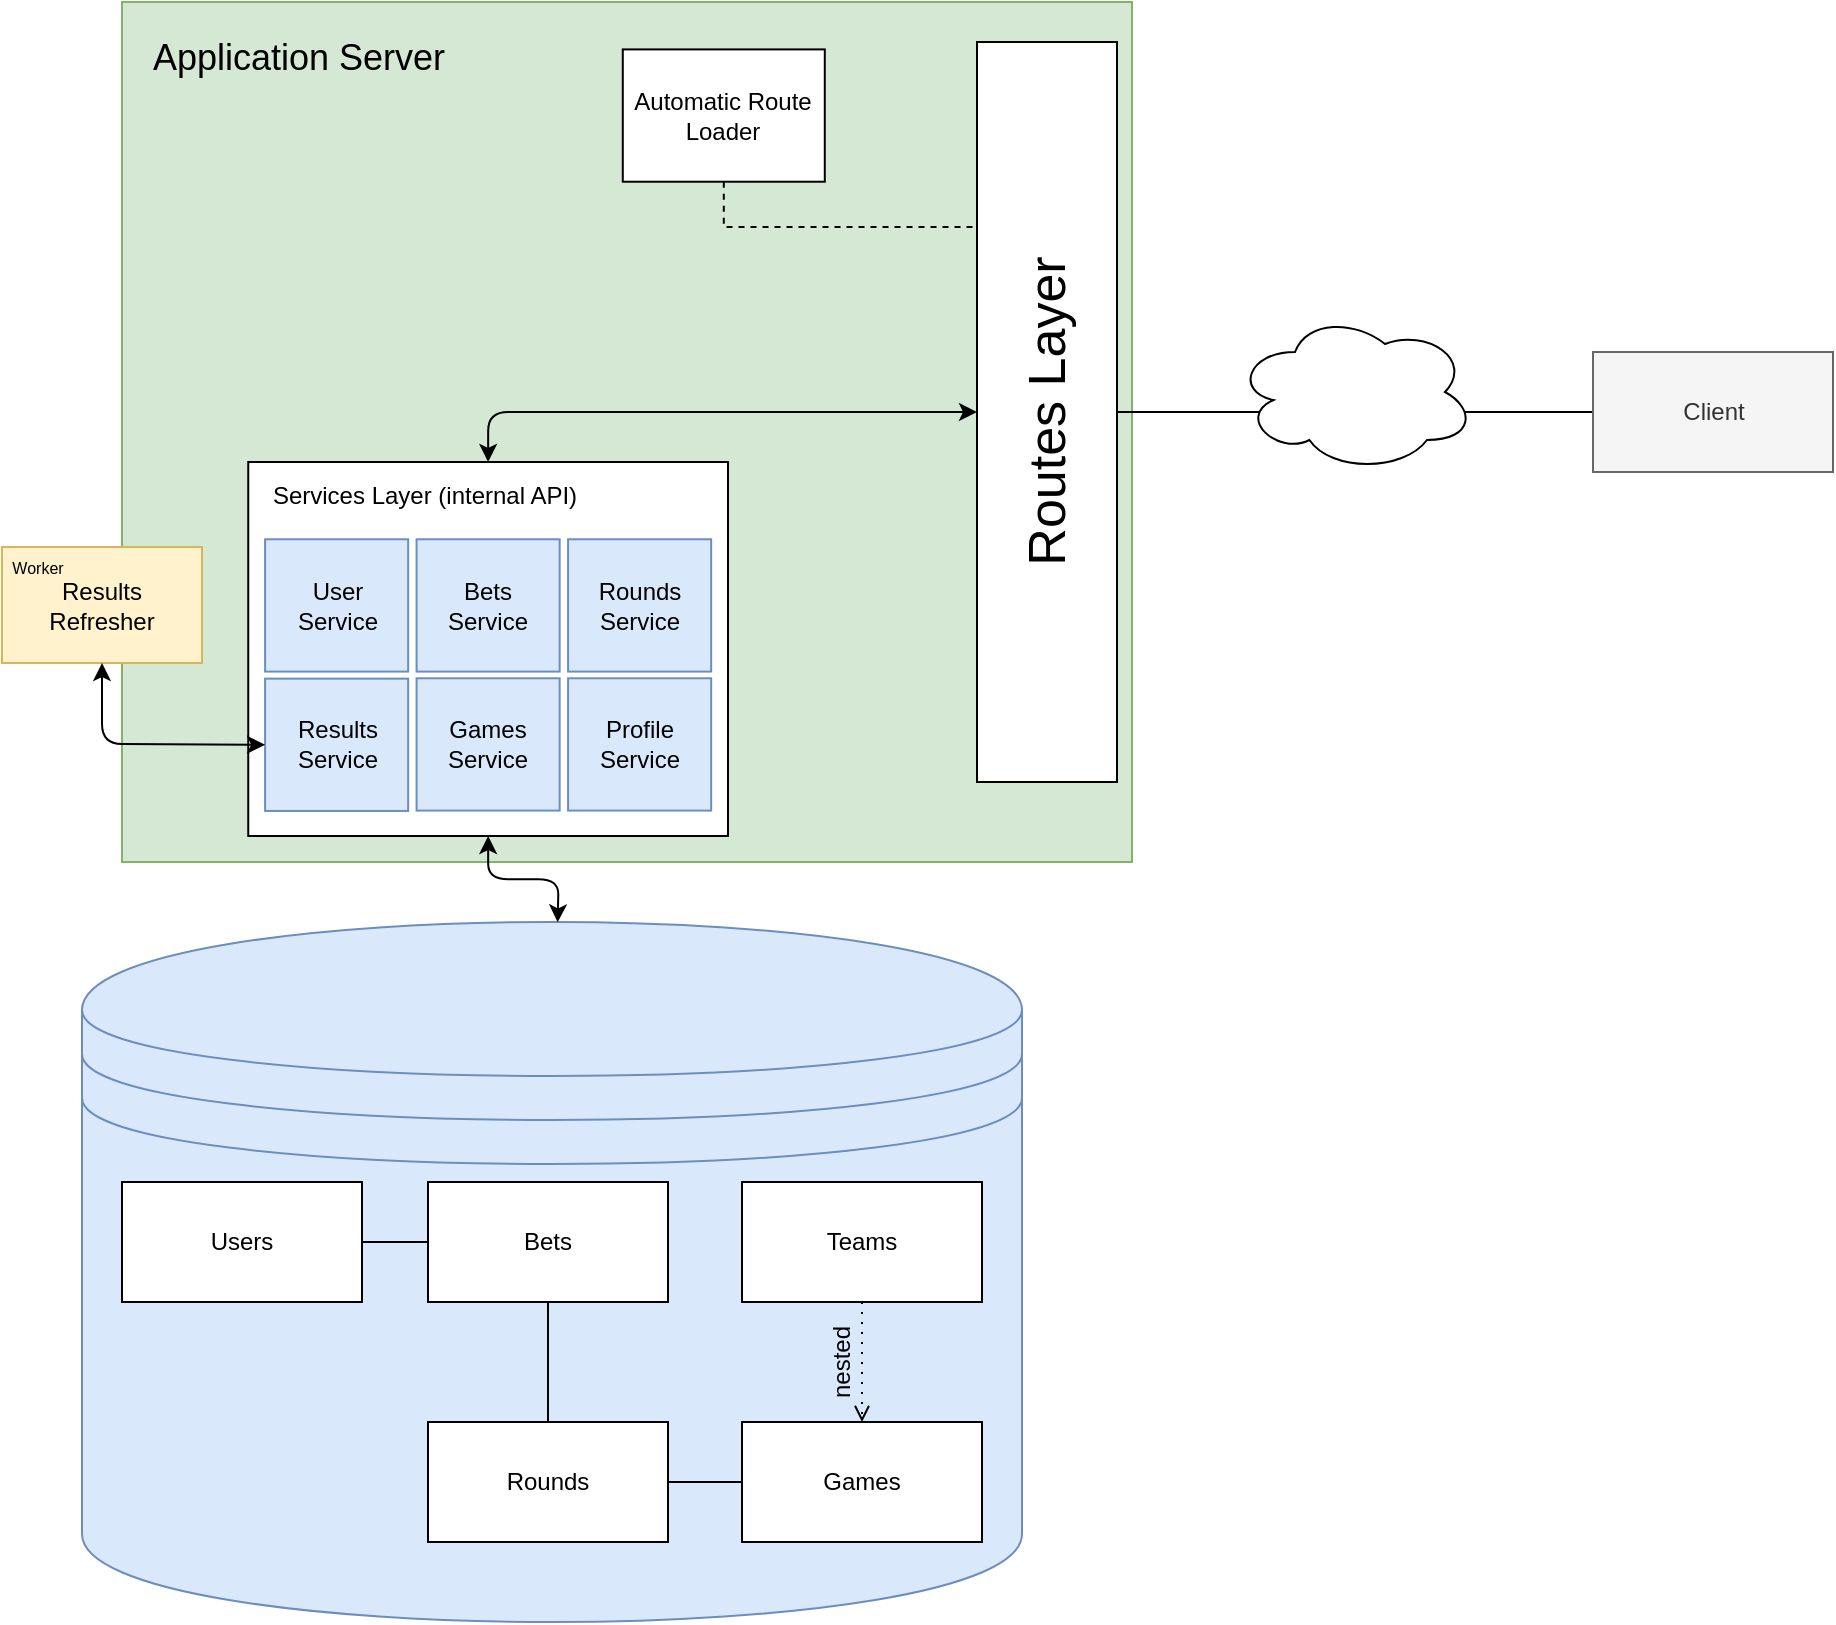 <mxfile version="12.3.2" type="device" pages="1"><diagram id="4PQlV5KjicCbEi5doJnt" name="Page-1"><mxGraphModel dx="1408" dy="791" grid="1" gridSize="10" guides="1" tooltips="1" connect="1" arrows="1" fold="1" page="1" pageScale="1" pageWidth="827" pageHeight="1169" math="0" shadow="0"><root><mxCell id="0"/><mxCell id="1" parent="0"/><mxCell id="JcI6wTAvasoHivIVacxv-18" value="" style="group" parent="1" vertex="1" connectable="0"><mxGeometry x="220" y="20" width="505" height="430" as="geometry"/></mxCell><mxCell id="JcI6wTAvasoHivIVacxv-1" value="" style="rounded=0;whiteSpace=wrap;html=1;fillColor=#d5e8d4;strokeColor=#82b366;" parent="JcI6wTAvasoHivIVacxv-18" vertex="1"><mxGeometry width="505" height="430.0" as="geometry"/></mxCell><mxCell id="6Mcsf4pHgRnU93mur-ZY-12" value="" style="rounded=0;whiteSpace=wrap;html=1;fillColor=#ffffff;gradientColor=none;" parent="JcI6wTAvasoHivIVacxv-18" vertex="1"><mxGeometry x="63.125" y="230" width="239.875" height="187" as="geometry"/></mxCell><mxCell id="JcI6wTAvasoHivIVacxv-2" value="&lt;font style=&quot;font-size: 18px&quot;&gt;Application Server&lt;/font&gt;" style="text;html=1;strokeColor=none;fillColor=none;align=center;verticalAlign=middle;whiteSpace=wrap;rounded=0;" parent="JcI6wTAvasoHivIVacxv-18" vertex="1"><mxGeometry width="176.75" height="56.851" as="geometry"/></mxCell><mxCell id="6Mcsf4pHgRnU93mur-ZY-4" value="Services Layer (internal API)" style="text;html=1;strokeColor=none;fillColor=none;align=center;verticalAlign=middle;whiteSpace=wrap;rounded=0;" parent="JcI6wTAvasoHivIVacxv-18" vertex="1"><mxGeometry x="63" y="235" width="177" height="23" as="geometry"/></mxCell><mxCell id="6Mcsf4pHgRnU93mur-ZY-11" value="User&lt;br&gt;Service" style="rounded=0;whiteSpace=wrap;html=1;fillColor=#dae8fc;strokeColor=#6c8ebf;" parent="JcI6wTAvasoHivIVacxv-18" vertex="1"><mxGeometry x="71.542" y="268.641" width="71.542" height="66.154" as="geometry"/></mxCell><mxCell id="6Mcsf4pHgRnU93mur-ZY-14" value="Bets&lt;br&gt;Service" style="rounded=0;whiteSpace=wrap;html=1;fillColor=#dae8fc;strokeColor=#6c8ebf;" parent="JcI6wTAvasoHivIVacxv-18" vertex="1"><mxGeometry x="147.292" y="268.641" width="71.542" height="66.154" as="geometry"/></mxCell><mxCell id="6Mcsf4pHgRnU93mur-ZY-15" value="Games&lt;br&gt;Service" style="rounded=0;whiteSpace=wrap;html=1;fillColor=#dae8fc;strokeColor=#6c8ebf;" parent="JcI6wTAvasoHivIVacxv-18" vertex="1"><mxGeometry x="147.292" y="338.141" width="71.542" height="66.154" as="geometry"/></mxCell><mxCell id="Vz8mn7pNaw0tf547LFqH-1" value="Automatic Route Loader" style="rounded=0;whiteSpace=wrap;html=1;" parent="JcI6wTAvasoHivIVacxv-18" vertex="1"><mxGeometry x="250.396" y="23.705" width="101" height="66.154" as="geometry"/></mxCell><mxCell id="Vz8mn7pNaw0tf547LFqH-4" value="Profile&lt;br&gt;Service" style="rounded=0;whiteSpace=wrap;html=1;fillColor=#dae8fc;strokeColor=#6c8ebf;" parent="JcI6wTAvasoHivIVacxv-18" vertex="1"><mxGeometry x="223.042" y="338.141" width="71.542" height="66.154" as="geometry"/></mxCell><mxCell id="Vz8mn7pNaw0tf547LFqH-5" value="Results&lt;br&gt;Service" style="rounded=0;whiteSpace=wrap;html=1;fillColor=#dae8fc;strokeColor=#6c8ebf;" parent="JcI6wTAvasoHivIVacxv-18" vertex="1"><mxGeometry x="71.542" y="338.321" width="71.542" height="66.154" as="geometry"/></mxCell><mxCell id="Vz8mn7pNaw0tf547LFqH-6" value="Rounds Service" style="rounded=0;whiteSpace=wrap;html=1;fillColor=#dae8fc;strokeColor=#6c8ebf;" parent="JcI6wTAvasoHivIVacxv-18" vertex="1"><mxGeometry x="223.042" y="268.641" width="71.542" height="66.154" as="geometry"/></mxCell><mxCell id="HuJVq7HfHiCdfBYJMmqC-1" value="Results&lt;br&gt;Refresher" style="rounded=0;whiteSpace=wrap;html=1;fillColor=#fff2cc;strokeColor=#d6b656;" vertex="1" parent="JcI6wTAvasoHivIVacxv-18"><mxGeometry x="-60" y="272.5" width="100" height="58" as="geometry"/></mxCell><mxCell id="HuJVq7HfHiCdfBYJMmqC-2" value="&lt;font style=&quot;font-size: 8px&quot;&gt;Worker&lt;/font&gt;" style="text;html=1;strokeColor=none;fillColor=none;align=center;verticalAlign=middle;whiteSpace=wrap;rounded=0;" vertex="1" parent="JcI6wTAvasoHivIVacxv-18"><mxGeometry x="-60" y="273" width="36" height="18" as="geometry"/></mxCell><mxCell id="HuJVq7HfHiCdfBYJMmqC-3" value="" style="endArrow=classic;startArrow=classic;html=1;entryX=0.5;entryY=1;entryDx=0;entryDy=0;exitX=0;exitY=0.5;exitDx=0;exitDy=0;" edge="1" parent="JcI6wTAvasoHivIVacxv-18" source="Vz8mn7pNaw0tf547LFqH-5" target="HuJVq7HfHiCdfBYJMmqC-1"><mxGeometry width="50" height="50" relative="1" as="geometry"><mxPoint x="-100" y="430" as="sourcePoint"/><mxPoint x="-50" y="380" as="targetPoint"/><Array as="points"><mxPoint x="-10" y="371"/></Array></mxGeometry></mxCell><mxCell id="JcI6wTAvasoHivIVacxv-7" value="" style="shape=datastore;whiteSpace=wrap;html=1;fillColor=#dae8fc;strokeColor=#6c8ebf;" parent="1" vertex="1"><mxGeometry x="200" y="480" width="470" height="350" as="geometry"/></mxCell><mxCell id="JcI6wTAvasoHivIVacxv-6" value="" style="edgeStyle=orthogonalEdgeStyle;rounded=1;orthogonalLoop=1;jettySize=auto;html=1;entryX=0.5;entryY=0;entryDx=0;entryDy=0;exitX=0.5;exitY=1;exitDx=0;exitDy=0;startArrow=classic;startFill=1;" parent="1" edge="1" source="6Mcsf4pHgRnU93mur-ZY-12"><mxGeometry relative="1" as="geometry"><mxPoint x="437.833" y="480.167" as="targetPoint"/><mxPoint x="437.833" y="450" as="sourcePoint"/></mxGeometry></mxCell><mxCell id="XAxOhPC1QgyY42pNxD-D-3" value="" style="edgeStyle=orthogonalEdgeStyle;rounded=0;orthogonalLoop=1;jettySize=auto;html=1;endArrow=none;endFill=0;" parent="1" source="XAxOhPC1QgyY42pNxD-D-1" target="XAxOhPC1QgyY42pNxD-D-2" edge="1"><mxGeometry relative="1" as="geometry"/></mxCell><mxCell id="XAxOhPC1QgyY42pNxD-D-1" value="Users" style="rounded=0;whiteSpace=wrap;html=1;" parent="1" vertex="1"><mxGeometry x="220" y="610" width="120" height="60" as="geometry"/></mxCell><mxCell id="XAxOhPC1QgyY42pNxD-D-5" value="" style="edgeStyle=orthogonalEdgeStyle;rounded=0;orthogonalLoop=1;jettySize=auto;html=1;endArrow=none;endFill=0;" parent="1" source="XAxOhPC1QgyY42pNxD-D-2" target="XAxOhPC1QgyY42pNxD-D-4" edge="1"><mxGeometry relative="1" as="geometry"/></mxCell><mxCell id="XAxOhPC1QgyY42pNxD-D-2" value="Bets" style="rounded=0;whiteSpace=wrap;html=1;" parent="1" vertex="1"><mxGeometry x="373" y="610" width="120" height="60" as="geometry"/></mxCell><mxCell id="XAxOhPC1QgyY42pNxD-D-9" value="" style="edgeStyle=orthogonalEdgeStyle;rounded=0;orthogonalLoop=1;jettySize=auto;html=1;endArrow=none;endFill=0;" parent="1" source="XAxOhPC1QgyY42pNxD-D-4" target="XAxOhPC1QgyY42pNxD-D-8" edge="1"><mxGeometry relative="1" as="geometry"/></mxCell><mxCell id="XAxOhPC1QgyY42pNxD-D-4" value="Rounds" style="rounded=0;whiteSpace=wrap;html=1;" parent="1" vertex="1"><mxGeometry x="373" y="730" width="120" height="60" as="geometry"/></mxCell><mxCell id="XAxOhPC1QgyY42pNxD-D-8" value="Games" style="rounded=0;whiteSpace=wrap;html=1;" parent="1" vertex="1"><mxGeometry x="530" y="730" width="120" height="60" as="geometry"/></mxCell><mxCell id="JcI6wTAvasoHivIVacxv-12" style="edgeStyle=orthogonalEdgeStyle;rounded=0;orthogonalLoop=1;jettySize=auto;html=1;exitX=0.5;exitY=1;exitDx=0;exitDy=0;endArrow=open;endFill=0;dashed=1;dashPattern=1 4;startArrow=none;startFill=0;" parent="1" source="XAxOhPC1QgyY42pNxD-D-10" target="XAxOhPC1QgyY42pNxD-D-8" edge="1"><mxGeometry relative="1" as="geometry"/></mxCell><mxCell id="XAxOhPC1QgyY42pNxD-D-10" value="Teams" style="rounded=0;whiteSpace=wrap;html=1;" parent="1" vertex="1"><mxGeometry x="530" y="610" width="120" height="60" as="geometry"/></mxCell><mxCell id="JcI6wTAvasoHivIVacxv-17" style="edgeStyle=orthogonalEdgeStyle;rounded=0;orthogonalLoop=1;jettySize=auto;html=1;exitX=1;exitY=0.5;exitDx=0;exitDy=0;entryX=0;entryY=0.5;entryDx=0;entryDy=0;endArrow=none;endFill=0;fontSize=26;" parent="1" source="JcI6wTAvasoHivIVacxv-16" target="6Mcsf4pHgRnU93mur-ZY-13" edge="1"><mxGeometry relative="1" as="geometry"><mxPoint x="955.333" y="190.333" as="targetPoint"/></mxGeometry></mxCell><mxCell id="JcI6wTAvasoHivIVacxv-20" value="" style="ellipse;shape=cloud;whiteSpace=wrap;html=1;fontSize=26;" parent="1" vertex="1"><mxGeometry x="776.5" y="175" width="120" height="80" as="geometry"/></mxCell><mxCell id="6Mcsf4pHgRnU93mur-ZY-7" value="nested" style="text;html=1;strokeColor=none;fillColor=none;align=center;verticalAlign=middle;whiteSpace=wrap;rounded=0;rotation=-90;" parent="1" vertex="1"><mxGeometry x="560" y="690" width="40" height="20" as="geometry"/></mxCell><mxCell id="6Mcsf4pHgRnU93mur-ZY-13" value="Client" style="rounded=0;whiteSpace=wrap;html=1;fillColor=#f5f5f5;strokeColor=#666666;fontColor=#333333;" parent="1" vertex="1"><mxGeometry x="955.5" y="195" width="120" height="60" as="geometry"/></mxCell><mxCell id="JcI6wTAvasoHivIVacxv-16" value="Routes Layer" style="rounded=0;whiteSpace=wrap;html=1;horizontal=0;fontSize=26;" parent="1" vertex="1"><mxGeometry x="647.5" y="40" width="70" height="370" as="geometry"/></mxCell><mxCell id="6Mcsf4pHgRnU93mur-ZY-16" value="" style="endArrow=classic;startArrow=classic;html=1;exitX=0;exitY=0.5;exitDx=0;exitDy=0;entryX=0.5;entryY=0;entryDx=0;entryDy=0;edgeStyle=orthogonalEdgeStyle;" parent="1" source="JcI6wTAvasoHivIVacxv-16" target="6Mcsf4pHgRnU93mur-ZY-12" edge="1"><mxGeometry width="50" height="50" relative="1" as="geometry"><mxPoint x="532.5" y="200" as="sourcePoint"/><mxPoint x="582.5" y="150" as="targetPoint"/></mxGeometry></mxCell><mxCell id="Vz8mn7pNaw0tf547LFqH-2" style="edgeStyle=orthogonalEdgeStyle;rounded=0;orthogonalLoop=1;jettySize=auto;html=1;exitX=0.5;exitY=1;exitDx=0;exitDy=0;entryX=0;entryY=0.25;entryDx=0;entryDy=0;dashed=1;endArrow=none;endFill=0;" parent="1" source="Vz8mn7pNaw0tf547LFqH-1" target="JcI6wTAvasoHivIVacxv-16" edge="1"><mxGeometry relative="1" as="geometry"><Array as="points"><mxPoint x="521" y="133"/></Array></mxGeometry></mxCell></root></mxGraphModel></diagram></mxfile>
